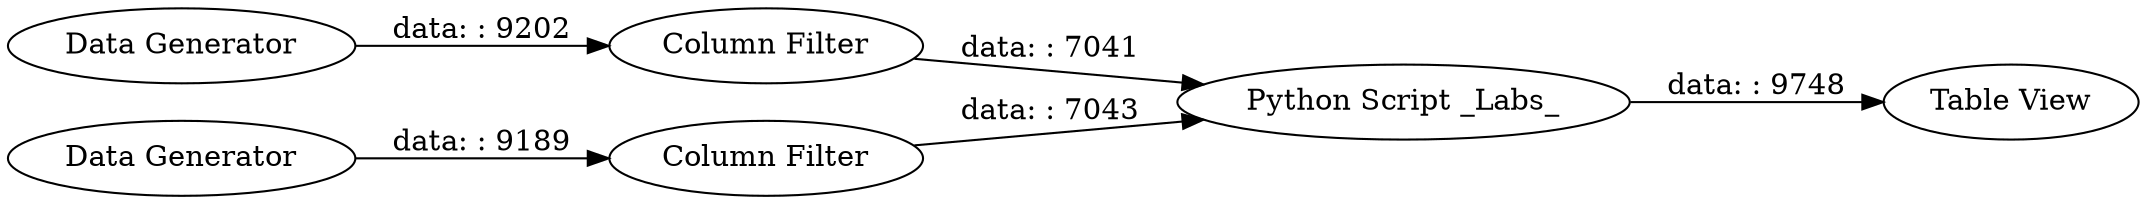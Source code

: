 digraph {
	"-3074582437348791711_1" [label="Data Generator"]
	"-3074582437348791711_6" [label="Table View"]
	"-3074582437348791711_4" [label="Data Generator"]
	"-3074582437348791711_5" [label="Column Filter"]
	"-3074582437348791711_3" [label="Python Script _Labs_"]
	"-3074582437348791711_2" [label="Column Filter"]
	"-3074582437348791711_2" -> "-3074582437348791711_3" [label="data: : 7041"]
	"-3074582437348791711_4" -> "-3074582437348791711_5" [label="data: : 9189"]
	"-3074582437348791711_5" -> "-3074582437348791711_3" [label="data: : 7043"]
	"-3074582437348791711_1" -> "-3074582437348791711_2" [label="data: : 9202"]
	"-3074582437348791711_3" -> "-3074582437348791711_6" [label="data: : 9748"]
	rankdir=LR
}
